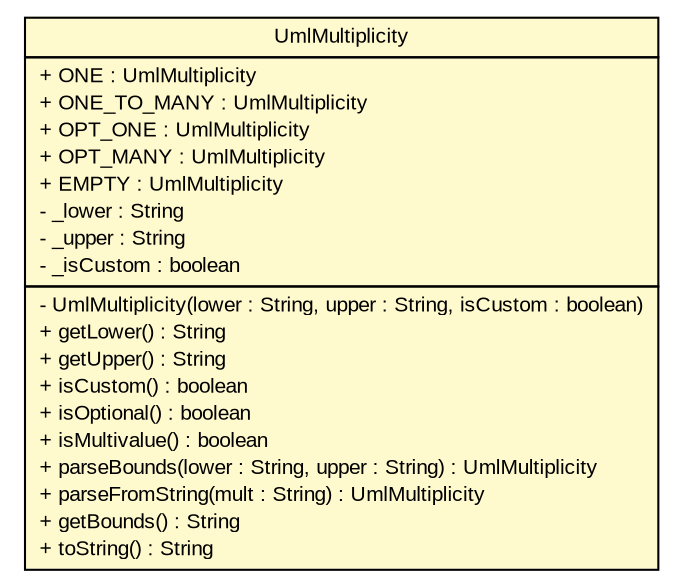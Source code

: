 #!/usr/local/bin/dot
#
# Class diagram 
# Generated by UMLGraph version R5_6_6-6-g3bdff0 (http://www.umlgraph.org/)
#

digraph G {
	edge [fontname="arial",fontsize=10,labelfontname="arial",labelfontsize=10];
	node [fontname="arial",fontsize=10,shape=plaintext];
	nodesep=0.25;
	ranksep=0.5;
	// org.tanjakostic.jcleancim.model.UmlMultiplicity
	c192209 [label=<<table title="org.tanjakostic.jcleancim.model.UmlMultiplicity" border="0" cellborder="1" cellspacing="0" cellpadding="2" port="p" bgcolor="lemonChiffon" href="./UmlMultiplicity.html">
		<tr><td><table border="0" cellspacing="0" cellpadding="1">
<tr><td align="center" balign="center"> UmlMultiplicity </td></tr>
		</table></td></tr>
		<tr><td><table border="0" cellspacing="0" cellpadding="1">
<tr><td align="left" balign="left"> + ONE : UmlMultiplicity </td></tr>
<tr><td align="left" balign="left"> + ONE_TO_MANY : UmlMultiplicity </td></tr>
<tr><td align="left" balign="left"> + OPT_ONE : UmlMultiplicity </td></tr>
<tr><td align="left" balign="left"> + OPT_MANY : UmlMultiplicity </td></tr>
<tr><td align="left" balign="left"> + EMPTY : UmlMultiplicity </td></tr>
<tr><td align="left" balign="left"> - _lower : String </td></tr>
<tr><td align="left" balign="left"> - _upper : String </td></tr>
<tr><td align="left" balign="left"> - _isCustom : boolean </td></tr>
		</table></td></tr>
		<tr><td><table border="0" cellspacing="0" cellpadding="1">
<tr><td align="left" balign="left"> - UmlMultiplicity(lower : String, upper : String, isCustom : boolean) </td></tr>
<tr><td align="left" balign="left"> + getLower() : String </td></tr>
<tr><td align="left" balign="left"> + getUpper() : String </td></tr>
<tr><td align="left" balign="left"> + isCustom() : boolean </td></tr>
<tr><td align="left" balign="left"> + isOptional() : boolean </td></tr>
<tr><td align="left" balign="left"> + isMultivalue() : boolean </td></tr>
<tr><td align="left" balign="left"> + parseBounds(lower : String, upper : String) : UmlMultiplicity </td></tr>
<tr><td align="left" balign="left"> + parseFromString(mult : String) : UmlMultiplicity </td></tr>
<tr><td align="left" balign="left"> + getBounds() : String </td></tr>
<tr><td align="left" balign="left"> + toString() : String </td></tr>
		</table></td></tr>
		</table>>, URL="./UmlMultiplicity.html", fontname="arial", fontcolor="black", fontsize=10.0];
}


